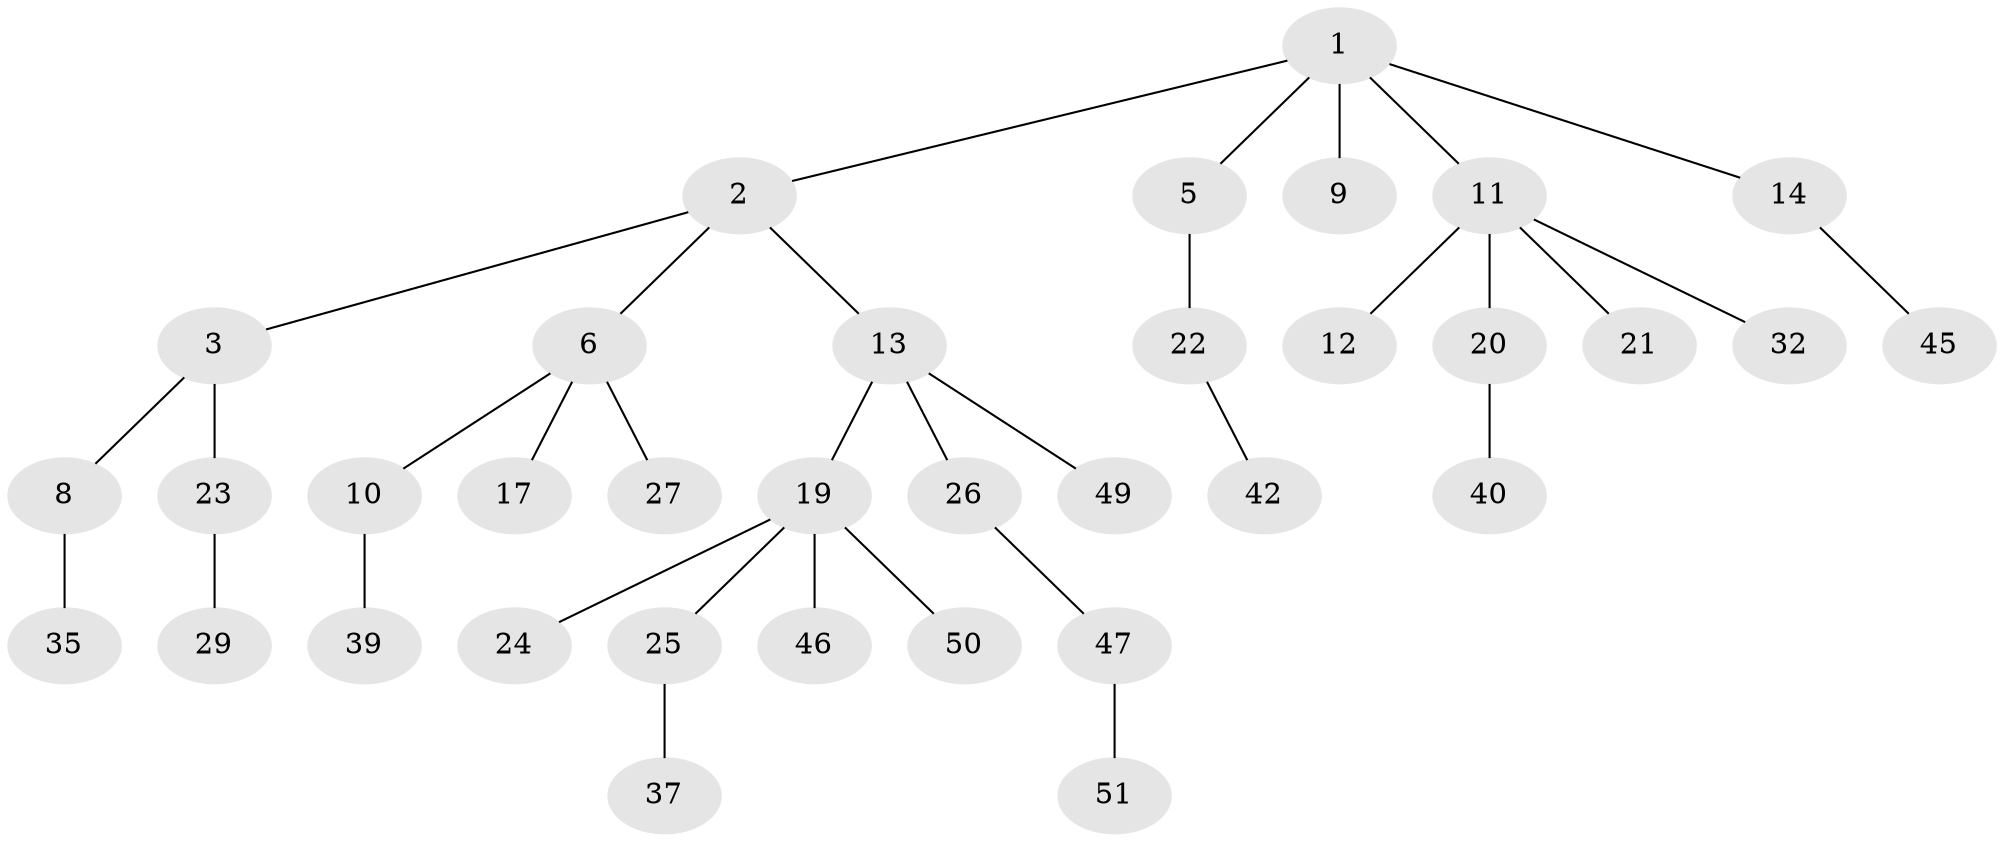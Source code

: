 // original degree distribution, {6: 0.0196078431372549, 4: 0.058823529411764705, 3: 0.17647058823529413, 1: 0.47058823529411764, 2: 0.2549019607843137, 5: 0.0196078431372549}
// Generated by graph-tools (version 1.1) at 2025/42/03/06/25 10:42:02]
// undirected, 35 vertices, 34 edges
graph export_dot {
graph [start="1"]
  node [color=gray90,style=filled];
  1 [super="+4"];
  2 [super="+7"];
  3;
  5;
  6 [super="+16"];
  8 [super="+34"];
  9 [super="+30"];
  10 [super="+41"];
  11 [super="+18"];
  12;
  13 [super="+15"];
  14 [super="+31"];
  17;
  19 [super="+33"];
  20 [super="+38"];
  21;
  22 [super="+28"];
  23 [super="+48"];
  24;
  25 [super="+36"];
  26 [super="+44"];
  27;
  29;
  32;
  35 [super="+43"];
  37;
  39;
  40;
  42;
  45;
  46;
  47;
  49;
  50;
  51;
  1 -- 2;
  1 -- 5;
  1 -- 9;
  1 -- 11;
  1 -- 14;
  2 -- 3;
  2 -- 6;
  2 -- 13;
  3 -- 8;
  3 -- 23;
  5 -- 22;
  6 -- 10;
  6 -- 17;
  6 -- 27;
  8 -- 35;
  10 -- 39;
  11 -- 12;
  11 -- 20;
  11 -- 32;
  11 -- 21;
  13 -- 19;
  13 -- 49;
  13 -- 26;
  14 -- 45;
  19 -- 24;
  19 -- 25;
  19 -- 50;
  19 -- 46;
  20 -- 40;
  22 -- 42;
  23 -- 29;
  25 -- 37;
  26 -- 47;
  47 -- 51;
}
